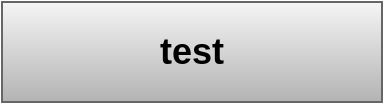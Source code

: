 <mxfile version="15.9.1" type="github">
  <diagram id="vWj4Y-AnNHoYOvzEl56K" name="Page-1">
    <mxGraphModel dx="1038" dy="547" grid="1" gridSize="10" guides="1" tooltips="1" connect="1" arrows="1" fold="1" page="1" pageScale="1" pageWidth="827" pageHeight="1169" math="0" shadow="0">
      <root>
        <mxCell id="0" />
        <mxCell id="1" parent="0" />
        <mxCell id="RDEEO4Rfpw4wpHypAhRX-1" value="&lt;b&gt;&lt;font style=&quot;font-size: 18px&quot;&gt;test&lt;/font&gt;&lt;/b&gt;" style="rounded=0;whiteSpace=wrap;html=1;fillColor=#f5f5f5;gradientColor=#b3b3b3;strokeColor=#666666;" vertex="1" parent="1">
          <mxGeometry x="270" y="70" width="190" height="50" as="geometry" />
        </mxCell>
      </root>
    </mxGraphModel>
  </diagram>
</mxfile>
